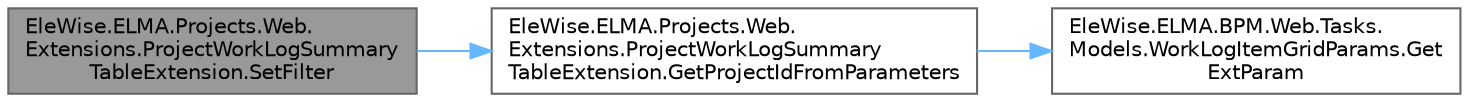 digraph "EleWise.ELMA.Projects.Web.Extensions.ProjectWorkLogSummaryTableExtension.SetFilter"
{
 // LATEX_PDF_SIZE
  bgcolor="transparent";
  edge [fontname=Helvetica,fontsize=10,labelfontname=Helvetica,labelfontsize=10];
  node [fontname=Helvetica,fontsize=10,shape=box,height=0.2,width=0.4];
  rankdir="LR";
  Node1 [id="Node000001",label="EleWise.ELMA.Projects.Web.\lExtensions.ProjectWorkLogSummary\lTableExtension.SetFilter",height=0.2,width=0.4,color="gray40", fillcolor="grey60", style="filled", fontcolor="black",tooltip="Установка фильтра."];
  Node1 -> Node2 [id="edge1_Node000001_Node000002",color="steelblue1",style="solid",tooltip=" "];
  Node2 [id="Node000002",label="EleWise.ELMA.Projects.Web.\lExtensions.ProjectWorkLogSummary\lTableExtension.GetProjectIdFromParameters",height=0.2,width=0.4,color="grey40", fillcolor="white", style="filled",URL="$class_ele_wise_1_1_e_l_m_a_1_1_projects_1_1_web_1_1_extensions_1_1_project_work_log_summary_table_extension.html#a0810a125ebda69a548765f3db2dfb8f8",tooltip="Возвращает проект по параметрам проекта."];
  Node2 -> Node3 [id="edge2_Node000002_Node000003",color="steelblue1",style="solid",tooltip=" "];
  Node3 [id="Node000003",label="EleWise.ELMA.BPM.Web.Tasks.\lModels.WorkLogItemGridParams.Get\lExtParam",height=0.2,width=0.4,color="grey40", fillcolor="white", style="filled",URL="$class_ele_wise_1_1_e_l_m_a_1_1_b_p_m_1_1_web_1_1_tasks_1_1_models_1_1_work_log_item_grid_params.html#a21bed103f94d1d8313d486ff0d582233",tooltip="Возвращает значение расширенного параметра."];
}
